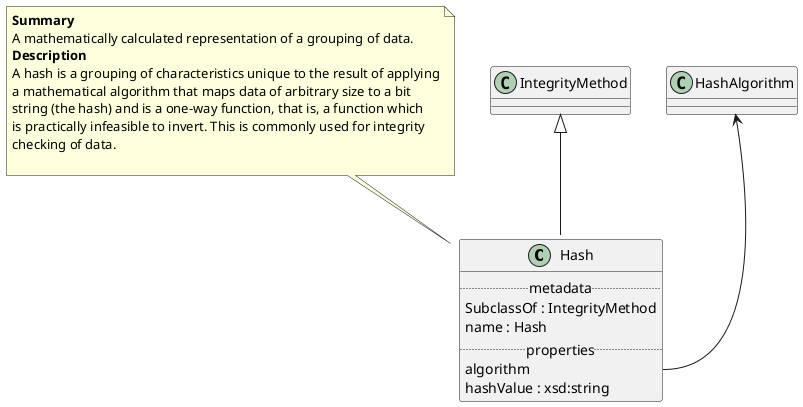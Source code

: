 @startuml
class Hash {
.. metadata ..
    SubclassOf : IntegrityMethod
    name : Hash
.. properties ..
    algorithm
    hashValue : xsd:string
}
note top of Hash
<b>Summary</b>
A mathematically calculated representation of a grouping of data.
<b>Description</b>
A hash is a grouping of characteristics unique to the result of applying
a mathematical algorithm that maps data of arbitrary size to a bit
string (the hash) and is a one-way function, that is, a function which
is practically infeasible to invert. This is commonly used for integrity
checking of data.

end note
"IntegrityMethod" <|-- "Hash"
"HashAlgorithm" <-- "Hash::algorithm"
@enduml
